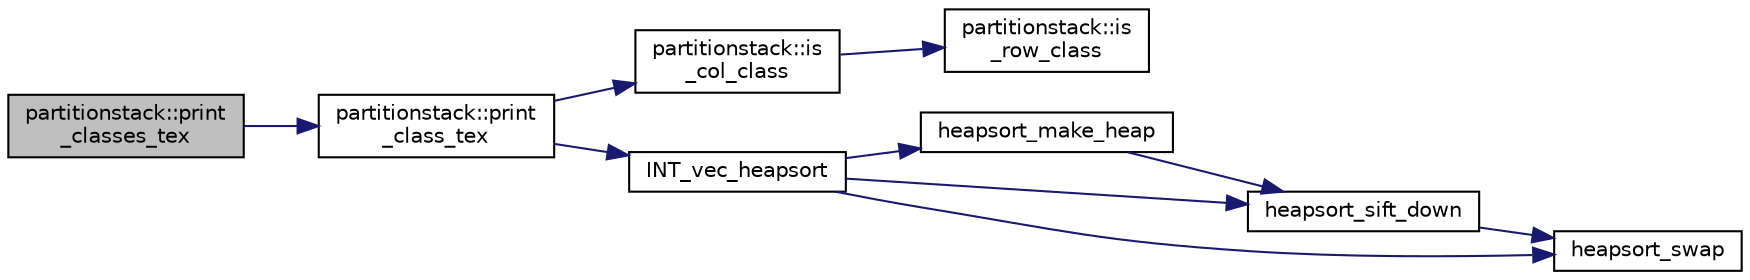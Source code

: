 digraph "partitionstack::print_classes_tex"
{
  edge [fontname="Helvetica",fontsize="10",labelfontname="Helvetica",labelfontsize="10"];
  node [fontname="Helvetica",fontsize="10",shape=record];
  rankdir="LR";
  Node663 [label="partitionstack::print\l_classes_tex",height=0.2,width=0.4,color="black", fillcolor="grey75", style="filled", fontcolor="black"];
  Node663 -> Node664 [color="midnightblue",fontsize="10",style="solid",fontname="Helvetica"];
  Node664 [label="partitionstack::print\l_class_tex",height=0.2,width=0.4,color="black", fillcolor="white", style="filled",URL="$d3/d87/classpartitionstack.html#addca7119abc7b13416ce0e50155ba2de"];
  Node664 -> Node665 [color="midnightblue",fontsize="10",style="solid",fontname="Helvetica"];
  Node665 [label="partitionstack::is\l_col_class",height=0.2,width=0.4,color="black", fillcolor="white", style="filled",URL="$d3/d87/classpartitionstack.html#a9dbd980faea7ce40bebd3cf4b843bc63"];
  Node665 -> Node666 [color="midnightblue",fontsize="10",style="solid",fontname="Helvetica"];
  Node666 [label="partitionstack::is\l_row_class",height=0.2,width=0.4,color="black", fillcolor="white", style="filled",URL="$d3/d87/classpartitionstack.html#ad8497b40f1c327d3eb2fb2b993d88bb7"];
  Node664 -> Node667 [color="midnightblue",fontsize="10",style="solid",fontname="Helvetica"];
  Node667 [label="INT_vec_heapsort",height=0.2,width=0.4,color="black", fillcolor="white", style="filled",URL="$d5/de2/foundations_2data__structures_2data__structures_8h.html#a3590ad9987f801fbfc94634300182f39"];
  Node667 -> Node668 [color="midnightblue",fontsize="10",style="solid",fontname="Helvetica"];
  Node668 [label="heapsort_make_heap",height=0.2,width=0.4,color="black", fillcolor="white", style="filled",URL="$d4/dd7/sorting_8_c.html#a42f24453d7d77eeb1338ebd1a13cfdbb"];
  Node668 -> Node669 [color="midnightblue",fontsize="10",style="solid",fontname="Helvetica"];
  Node669 [label="heapsort_sift_down",height=0.2,width=0.4,color="black", fillcolor="white", style="filled",URL="$d4/dd7/sorting_8_c.html#a65cbb1a6a3f01f511673705437ddc18b"];
  Node669 -> Node670 [color="midnightblue",fontsize="10",style="solid",fontname="Helvetica"];
  Node670 [label="heapsort_swap",height=0.2,width=0.4,color="black", fillcolor="white", style="filled",URL="$d4/dd7/sorting_8_c.html#a8f048362e6065297b19b6975bcbbfcc6"];
  Node667 -> Node670 [color="midnightblue",fontsize="10",style="solid",fontname="Helvetica"];
  Node667 -> Node669 [color="midnightblue",fontsize="10",style="solid",fontname="Helvetica"];
}
